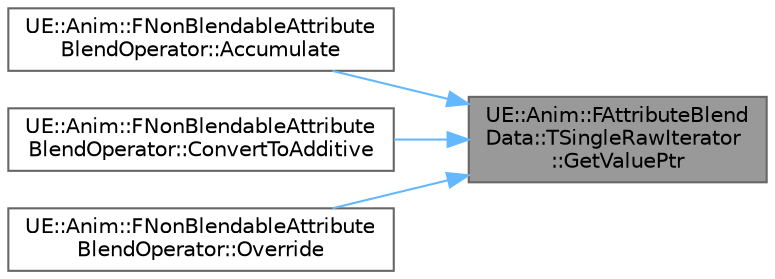 digraph "UE::Anim::FAttributeBlendData::TSingleRawIterator::GetValuePtr"
{
 // INTERACTIVE_SVG=YES
 // LATEX_PDF_SIZE
  bgcolor="transparent";
  edge [fontname=Helvetica,fontsize=10,labelfontname=Helvetica,labelfontsize=10];
  node [fontname=Helvetica,fontsize=10,shape=box,height=0.2,width=0.4];
  rankdir="RL";
  Node1 [id="Node000001",label="UE::Anim::FAttributeBlend\lData::TSingleRawIterator\l::GetValuePtr",height=0.2,width=0.4,color="gray40", fillcolor="grey60", style="filled", fontcolor="black",tooltip="Return the value for the currently indexed unique attribute."];
  Node1 -> Node2 [id="edge1_Node000001_Node000002",dir="back",color="steelblue1",style="solid",tooltip=" "];
  Node2 [id="Node000002",label="UE::Anim::FNonBlendableAttribute\lBlendOperator::Accumulate",height=0.2,width=0.4,color="grey40", fillcolor="white", style="filled",URL="$d1/dfe/classUE_1_1Anim_1_1FNonBlendableAttributeBlendOperator.html#a3e583b6f4ba656776eb0ead729ba01c8",tooltip="Begin IAttributeBlendOperator overrides."];
  Node1 -> Node3 [id="edge2_Node000001_Node000003",dir="back",color="steelblue1",style="solid",tooltip=" "];
  Node3 [id="Node000003",label="UE::Anim::FNonBlendableAttribute\lBlendOperator::ConvertToAdditive",height=0.2,width=0.4,color="grey40", fillcolor="white", style="filled",URL="$d1/dfe/classUE_1_1Anim_1_1FNonBlendableAttributeBlendOperator.html#aa13ff212095643e7161ea9b6065e0d4d",tooltip="Invoked when an attribute container is supposed to be made additive with regards to container B."];
  Node1 -> Node4 [id="edge3_Node000001_Node000004",dir="back",color="steelblue1",style="solid",tooltip=" "];
  Node4 [id="Node000004",label="UE::Anim::FNonBlendableAttribute\lBlendOperator::Override",height=0.2,width=0.4,color="grey40", fillcolor="white", style="filled",URL="$d1/dfe/classUE_1_1Anim_1_1FNonBlendableAttributeBlendOperator.html#ab09cae687b3b7b452693a1ff84078f2f",tooltip="Invoked when an attribute container A is expected to override attributes in container B."];
}
